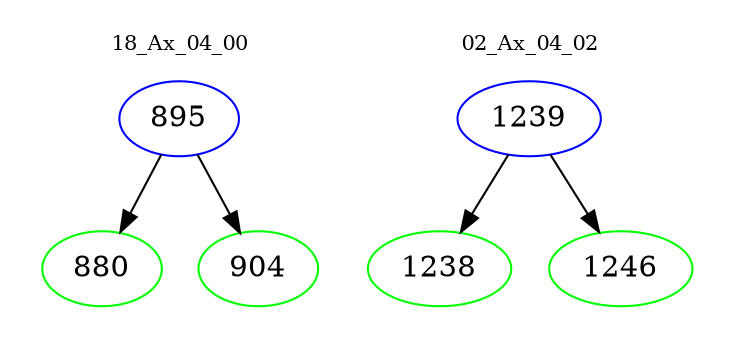 digraph{
subgraph cluster_0 {
color = white
label = "18_Ax_04_00";
fontsize=10;
T0_895 [label="895", color="blue"]
T0_895 -> T0_880 [color="black"]
T0_880 [label="880", color="green"]
T0_895 -> T0_904 [color="black"]
T0_904 [label="904", color="green"]
}
subgraph cluster_1 {
color = white
label = "02_Ax_04_02";
fontsize=10;
T1_1239 [label="1239", color="blue"]
T1_1239 -> T1_1238 [color="black"]
T1_1238 [label="1238", color="green"]
T1_1239 -> T1_1246 [color="black"]
T1_1246 [label="1246", color="green"]
}
}
